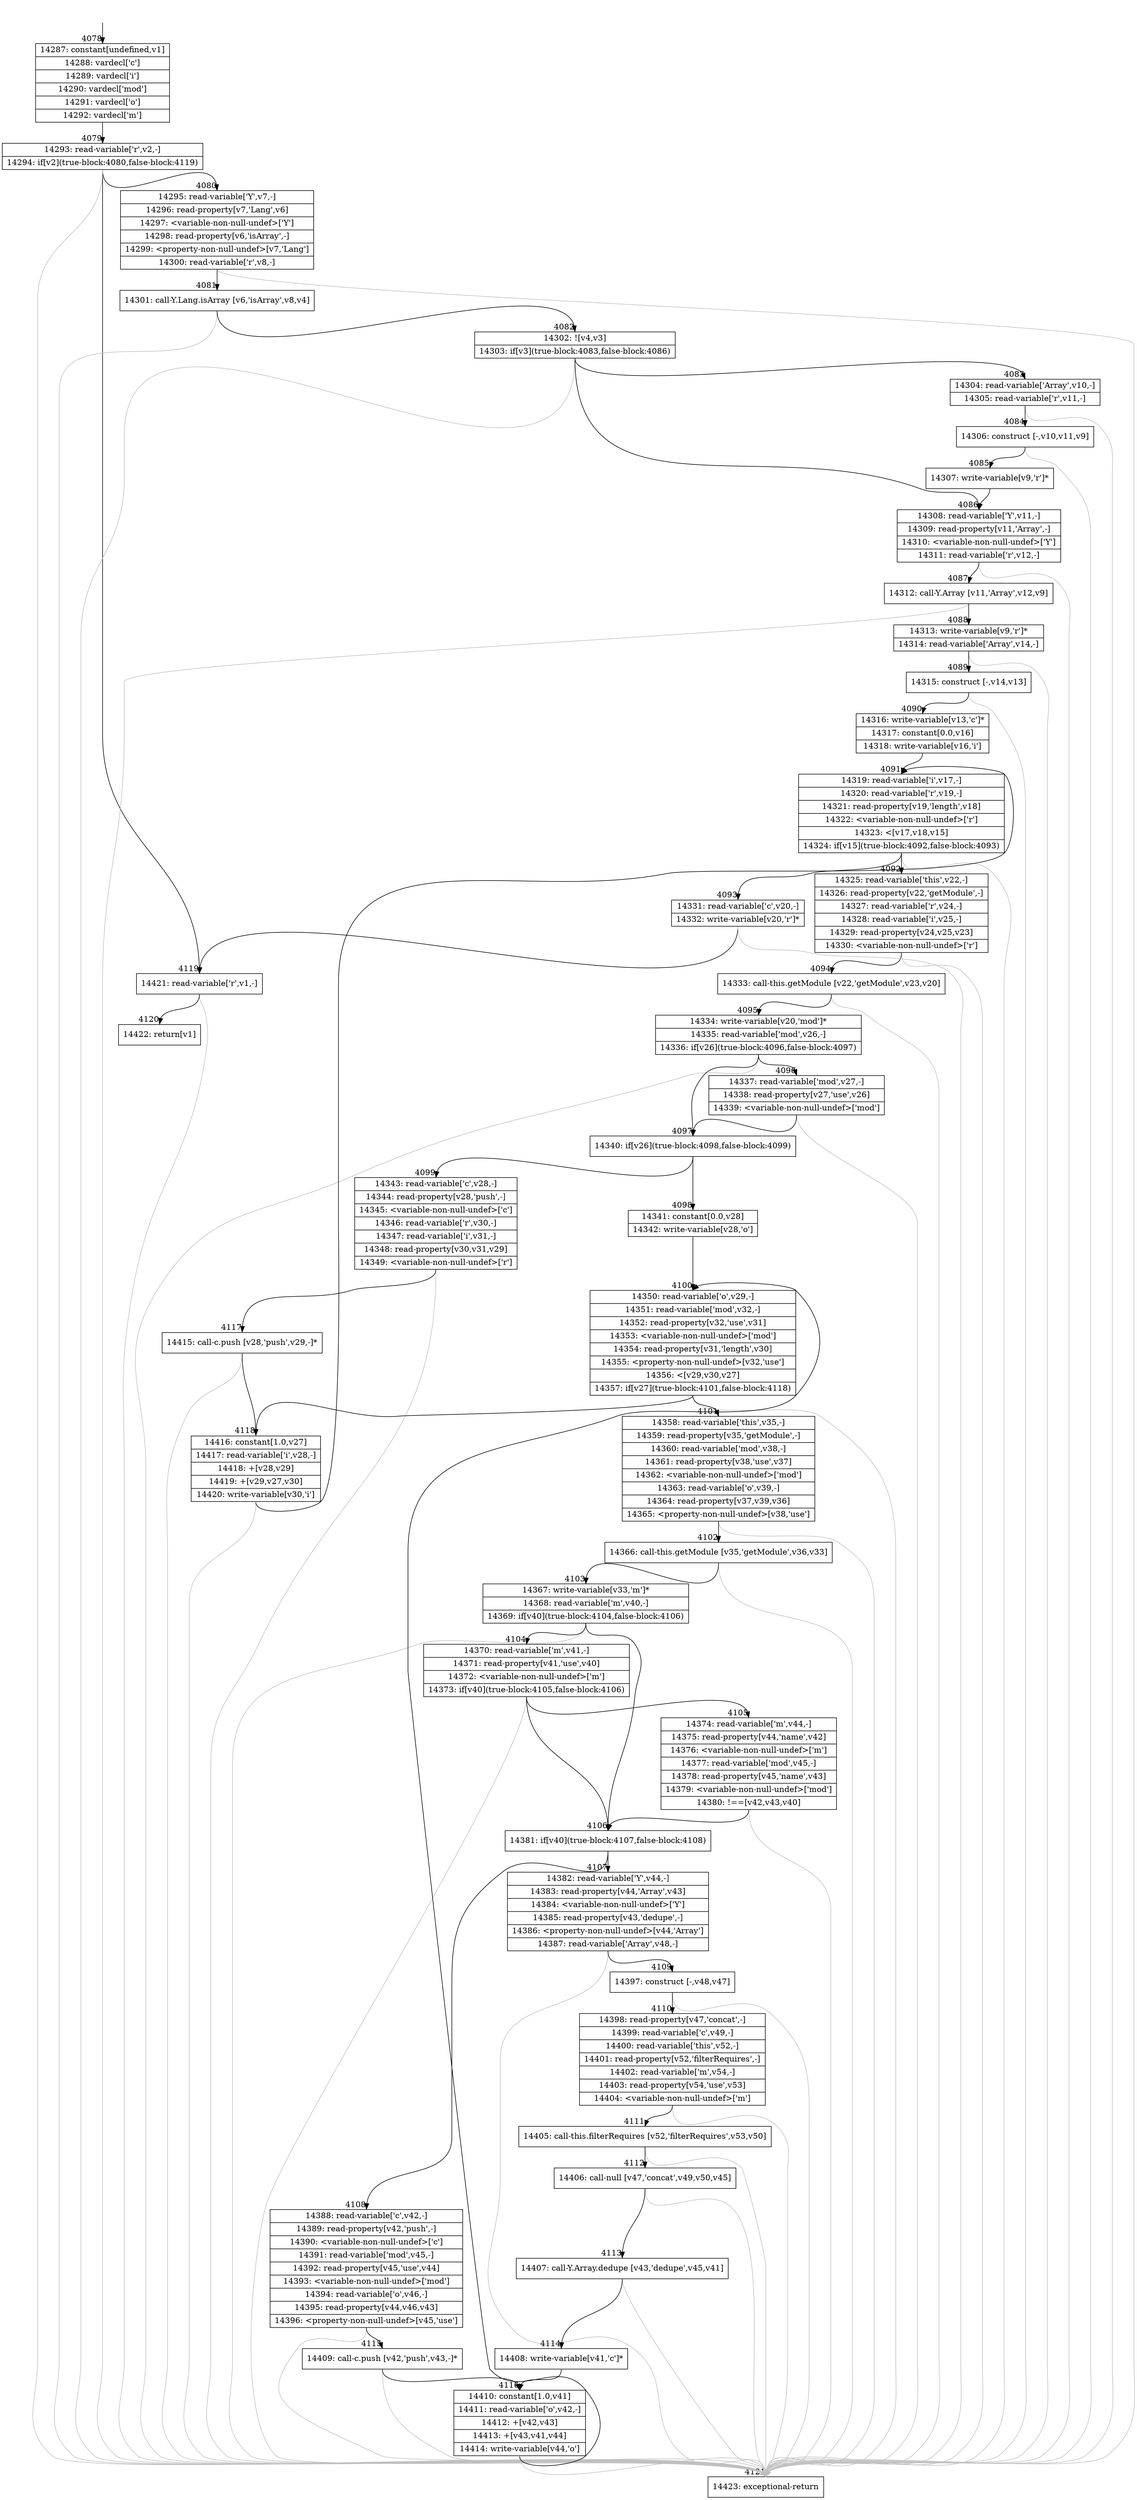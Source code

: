 digraph {
rankdir="TD"
BB_entry196[shape=none,label=""];
BB_entry196 -> BB4078 [tailport=s, headport=n, headlabel="    4078"]
BB4078 [shape=record label="{14287: constant[undefined,v1]|14288: vardecl['c']|14289: vardecl['i']|14290: vardecl['mod']|14291: vardecl['o']|14292: vardecl['m']}" ] 
BB4078 -> BB4079 [tailport=s, headport=n, headlabel="      4079"]
BB4079 [shape=record label="{14293: read-variable['r',v2,-]|14294: if[v2](true-block:4080,false-block:4119)}" ] 
BB4079 -> BB4080 [tailport=s, headport=n, headlabel="      4080"]
BB4079 -> BB4119 [tailport=s, headport=n, headlabel="      4119"]
BB4079 -> BB4121 [tailport=s, headport=n, color=gray, headlabel="      4121"]
BB4080 [shape=record label="{14295: read-variable['Y',v7,-]|14296: read-property[v7,'Lang',v6]|14297: \<variable-non-null-undef\>['Y']|14298: read-property[v6,'isArray',-]|14299: \<property-non-null-undef\>[v7,'Lang']|14300: read-variable['r',v8,-]}" ] 
BB4080 -> BB4081 [tailport=s, headport=n, headlabel="      4081"]
BB4080 -> BB4121 [tailport=s, headport=n, color=gray]
BB4081 [shape=record label="{14301: call-Y.Lang.isArray [v6,'isArray',v8,v4]}" ] 
BB4081 -> BB4082 [tailport=s, headport=n, headlabel="      4082"]
BB4081 -> BB4121 [tailport=s, headport=n, color=gray]
BB4082 [shape=record label="{14302: ![v4,v3]|14303: if[v3](true-block:4083,false-block:4086)}" ] 
BB4082 -> BB4083 [tailport=s, headport=n, headlabel="      4083"]
BB4082 -> BB4086 [tailport=s, headport=n, headlabel="      4086"]
BB4082 -> BB4121 [tailport=s, headport=n, color=gray]
BB4083 [shape=record label="{14304: read-variable['Array',v10,-]|14305: read-variable['r',v11,-]}" ] 
BB4083 -> BB4084 [tailport=s, headport=n, headlabel="      4084"]
BB4083 -> BB4121 [tailport=s, headport=n, color=gray]
BB4084 [shape=record label="{14306: construct [-,v10,v11,v9]}" ] 
BB4084 -> BB4085 [tailport=s, headport=n, headlabel="      4085"]
BB4084 -> BB4121 [tailport=s, headport=n, color=gray]
BB4085 [shape=record label="{14307: write-variable[v9,'r']*}" ] 
BB4085 -> BB4086 [tailport=s, headport=n]
BB4086 [shape=record label="{14308: read-variable['Y',v11,-]|14309: read-property[v11,'Array',-]|14310: \<variable-non-null-undef\>['Y']|14311: read-variable['r',v12,-]}" ] 
BB4086 -> BB4087 [tailport=s, headport=n, headlabel="      4087"]
BB4086 -> BB4121 [tailport=s, headport=n, color=gray]
BB4087 [shape=record label="{14312: call-Y.Array [v11,'Array',v12,v9]}" ] 
BB4087 -> BB4088 [tailport=s, headport=n, headlabel="      4088"]
BB4087 -> BB4121 [tailport=s, headport=n, color=gray]
BB4088 [shape=record label="{14313: write-variable[v9,'r']*|14314: read-variable['Array',v14,-]}" ] 
BB4088 -> BB4089 [tailport=s, headport=n, headlabel="      4089"]
BB4088 -> BB4121 [tailport=s, headport=n, color=gray]
BB4089 [shape=record label="{14315: construct [-,v14,v13]}" ] 
BB4089 -> BB4090 [tailport=s, headport=n, headlabel="      4090"]
BB4089 -> BB4121 [tailport=s, headport=n, color=gray]
BB4090 [shape=record label="{14316: write-variable[v13,'c']*|14317: constant[0.0,v16]|14318: write-variable[v16,'i']}" ] 
BB4090 -> BB4091 [tailport=s, headport=n, headlabel="      4091"]
BB4091 [shape=record label="{14319: read-variable['i',v17,-]|14320: read-variable['r',v19,-]|14321: read-property[v19,'length',v18]|14322: \<variable-non-null-undef\>['r']|14323: \<[v17,v18,v15]|14324: if[v15](true-block:4092,false-block:4093)}" ] 
BB4091 -> BB4092 [tailport=s, headport=n, headlabel="      4092"]
BB4091 -> BB4093 [tailport=s, headport=n, headlabel="      4093"]
BB4091 -> BB4121 [tailport=s, headport=n, color=gray]
BB4092 [shape=record label="{14325: read-variable['this',v22,-]|14326: read-property[v22,'getModule',-]|14327: read-variable['r',v24,-]|14328: read-variable['i',v25,-]|14329: read-property[v24,v25,v23]|14330: \<variable-non-null-undef\>['r']}" ] 
BB4092 -> BB4094 [tailport=s, headport=n, headlabel="      4094"]
BB4092 -> BB4121 [tailport=s, headport=n, color=gray]
BB4093 [shape=record label="{14331: read-variable['c',v20,-]|14332: write-variable[v20,'r']*}" ] 
BB4093 -> BB4119 [tailport=s, headport=n]
BB4093 -> BB4121 [tailport=s, headport=n, color=gray]
BB4094 [shape=record label="{14333: call-this.getModule [v22,'getModule',v23,v20]}" ] 
BB4094 -> BB4095 [tailport=s, headport=n, headlabel="      4095"]
BB4094 -> BB4121 [tailport=s, headport=n, color=gray]
BB4095 [shape=record label="{14334: write-variable[v20,'mod']*|14335: read-variable['mod',v26,-]|14336: if[v26](true-block:4096,false-block:4097)}" ] 
BB4095 -> BB4097 [tailport=s, headport=n, headlabel="      4097"]
BB4095 -> BB4096 [tailport=s, headport=n, headlabel="      4096"]
BB4095 -> BB4121 [tailport=s, headport=n, color=gray]
BB4096 [shape=record label="{14337: read-variable['mod',v27,-]|14338: read-property[v27,'use',v26]|14339: \<variable-non-null-undef\>['mod']}" ] 
BB4096 -> BB4097 [tailport=s, headport=n]
BB4096 -> BB4121 [tailport=s, headport=n, color=gray]
BB4097 [shape=record label="{14340: if[v26](true-block:4098,false-block:4099)}" ] 
BB4097 -> BB4098 [tailport=s, headport=n, headlabel="      4098"]
BB4097 -> BB4099 [tailport=s, headport=n, headlabel="      4099"]
BB4098 [shape=record label="{14341: constant[0.0,v28]|14342: write-variable[v28,'o']}" ] 
BB4098 -> BB4100 [tailport=s, headport=n, headlabel="      4100"]
BB4099 [shape=record label="{14343: read-variable['c',v28,-]|14344: read-property[v28,'push',-]|14345: \<variable-non-null-undef\>['c']|14346: read-variable['r',v30,-]|14347: read-variable['i',v31,-]|14348: read-property[v30,v31,v29]|14349: \<variable-non-null-undef\>['r']}" ] 
BB4099 -> BB4117 [tailport=s, headport=n, headlabel="      4117"]
BB4099 -> BB4121 [tailport=s, headport=n, color=gray]
BB4100 [shape=record label="{14350: read-variable['o',v29,-]|14351: read-variable['mod',v32,-]|14352: read-property[v32,'use',v31]|14353: \<variable-non-null-undef\>['mod']|14354: read-property[v31,'length',v30]|14355: \<property-non-null-undef\>[v32,'use']|14356: \<[v29,v30,v27]|14357: if[v27](true-block:4101,false-block:4118)}" ] 
BB4100 -> BB4101 [tailport=s, headport=n, headlabel="      4101"]
BB4100 -> BB4118 [tailport=s, headport=n, headlabel="      4118"]
BB4100 -> BB4121 [tailport=s, headport=n, color=gray]
BB4101 [shape=record label="{14358: read-variable['this',v35,-]|14359: read-property[v35,'getModule',-]|14360: read-variable['mod',v38,-]|14361: read-property[v38,'use',v37]|14362: \<variable-non-null-undef\>['mod']|14363: read-variable['o',v39,-]|14364: read-property[v37,v39,v36]|14365: \<property-non-null-undef\>[v38,'use']}" ] 
BB4101 -> BB4102 [tailport=s, headport=n, headlabel="      4102"]
BB4101 -> BB4121 [tailport=s, headport=n, color=gray]
BB4102 [shape=record label="{14366: call-this.getModule [v35,'getModule',v36,v33]}" ] 
BB4102 -> BB4103 [tailport=s, headport=n, headlabel="      4103"]
BB4102 -> BB4121 [tailport=s, headport=n, color=gray]
BB4103 [shape=record label="{14367: write-variable[v33,'m']*|14368: read-variable['m',v40,-]|14369: if[v40](true-block:4104,false-block:4106)}" ] 
BB4103 -> BB4106 [tailport=s, headport=n, headlabel="      4106"]
BB4103 -> BB4104 [tailport=s, headport=n, headlabel="      4104"]
BB4103 -> BB4121 [tailport=s, headport=n, color=gray]
BB4104 [shape=record label="{14370: read-variable['m',v41,-]|14371: read-property[v41,'use',v40]|14372: \<variable-non-null-undef\>['m']|14373: if[v40](true-block:4105,false-block:4106)}" ] 
BB4104 -> BB4106 [tailport=s, headport=n]
BB4104 -> BB4105 [tailport=s, headport=n, headlabel="      4105"]
BB4104 -> BB4121 [tailport=s, headport=n, color=gray]
BB4105 [shape=record label="{14374: read-variable['m',v44,-]|14375: read-property[v44,'name',v42]|14376: \<variable-non-null-undef\>['m']|14377: read-variable['mod',v45,-]|14378: read-property[v45,'name',v43]|14379: \<variable-non-null-undef\>['mod']|14380: !==[v42,v43,v40]}" ] 
BB4105 -> BB4106 [tailport=s, headport=n]
BB4105 -> BB4121 [tailport=s, headport=n, color=gray]
BB4106 [shape=record label="{14381: if[v40](true-block:4107,false-block:4108)}" ] 
BB4106 -> BB4107 [tailport=s, headport=n, headlabel="      4107"]
BB4106 -> BB4108 [tailport=s, headport=n, headlabel="      4108"]
BB4107 [shape=record label="{14382: read-variable['Y',v44,-]|14383: read-property[v44,'Array',v43]|14384: \<variable-non-null-undef\>['Y']|14385: read-property[v43,'dedupe',-]|14386: \<property-non-null-undef\>[v44,'Array']|14387: read-variable['Array',v48,-]}" ] 
BB4107 -> BB4109 [tailport=s, headport=n, headlabel="      4109"]
BB4107 -> BB4121 [tailport=s, headport=n, color=gray]
BB4108 [shape=record label="{14388: read-variable['c',v42,-]|14389: read-property[v42,'push',-]|14390: \<variable-non-null-undef\>['c']|14391: read-variable['mod',v45,-]|14392: read-property[v45,'use',v44]|14393: \<variable-non-null-undef\>['mod']|14394: read-variable['o',v46,-]|14395: read-property[v44,v46,v43]|14396: \<property-non-null-undef\>[v45,'use']}" ] 
BB4108 -> BB4115 [tailport=s, headport=n, headlabel="      4115"]
BB4108 -> BB4121 [tailport=s, headport=n, color=gray]
BB4109 [shape=record label="{14397: construct [-,v48,v47]}" ] 
BB4109 -> BB4110 [tailport=s, headport=n, headlabel="      4110"]
BB4109 -> BB4121 [tailport=s, headport=n, color=gray]
BB4110 [shape=record label="{14398: read-property[v47,'concat',-]|14399: read-variable['c',v49,-]|14400: read-variable['this',v52,-]|14401: read-property[v52,'filterRequires',-]|14402: read-variable['m',v54,-]|14403: read-property[v54,'use',v53]|14404: \<variable-non-null-undef\>['m']}" ] 
BB4110 -> BB4111 [tailport=s, headport=n, headlabel="      4111"]
BB4110 -> BB4121 [tailport=s, headport=n, color=gray]
BB4111 [shape=record label="{14405: call-this.filterRequires [v52,'filterRequires',v53,v50]}" ] 
BB4111 -> BB4112 [tailport=s, headport=n, headlabel="      4112"]
BB4111 -> BB4121 [tailport=s, headport=n, color=gray]
BB4112 [shape=record label="{14406: call-null [v47,'concat',v49,v50,v45]}" ] 
BB4112 -> BB4113 [tailport=s, headport=n, headlabel="      4113"]
BB4112 -> BB4121 [tailport=s, headport=n, color=gray]
BB4113 [shape=record label="{14407: call-Y.Array.dedupe [v43,'dedupe',v45,v41]}" ] 
BB4113 -> BB4114 [tailport=s, headport=n, headlabel="      4114"]
BB4113 -> BB4121 [tailport=s, headport=n, color=gray]
BB4114 [shape=record label="{14408: write-variable[v41,'c']*}" ] 
BB4114 -> BB4116 [tailport=s, headport=n, headlabel="      4116"]
BB4115 [shape=record label="{14409: call-c.push [v42,'push',v43,-]*}" ] 
BB4115 -> BB4116 [tailport=s, headport=n]
BB4115 -> BB4121 [tailport=s, headport=n, color=gray]
BB4116 [shape=record label="{14410: constant[1.0,v41]|14411: read-variable['o',v42,-]|14412: +[v42,v43]|14413: +[v43,v41,v44]|14414: write-variable[v44,'o']}" ] 
BB4116 -> BB4100 [tailport=s, headport=n]
BB4116 -> BB4121 [tailport=s, headport=n, color=gray]
BB4117 [shape=record label="{14415: call-c.push [v28,'push',v29,-]*}" ] 
BB4117 -> BB4118 [tailport=s, headport=n]
BB4117 -> BB4121 [tailport=s, headport=n, color=gray]
BB4118 [shape=record label="{14416: constant[1.0,v27]|14417: read-variable['i',v28,-]|14418: +[v28,v29]|14419: +[v29,v27,v30]|14420: write-variable[v30,'i']}" ] 
BB4118 -> BB4091 [tailport=s, headport=n]
BB4118 -> BB4121 [tailport=s, headport=n, color=gray]
BB4119 [shape=record label="{14421: read-variable['r',v1,-]}" ] 
BB4119 -> BB4120 [tailport=s, headport=n, headlabel="      4120"]
BB4119 -> BB4121 [tailport=s, headport=n, color=gray]
BB4120 [shape=record label="{14422: return[v1]}" ] 
BB4121 [shape=record label="{14423: exceptional-return}" ] 
//#$~ 7084
}
